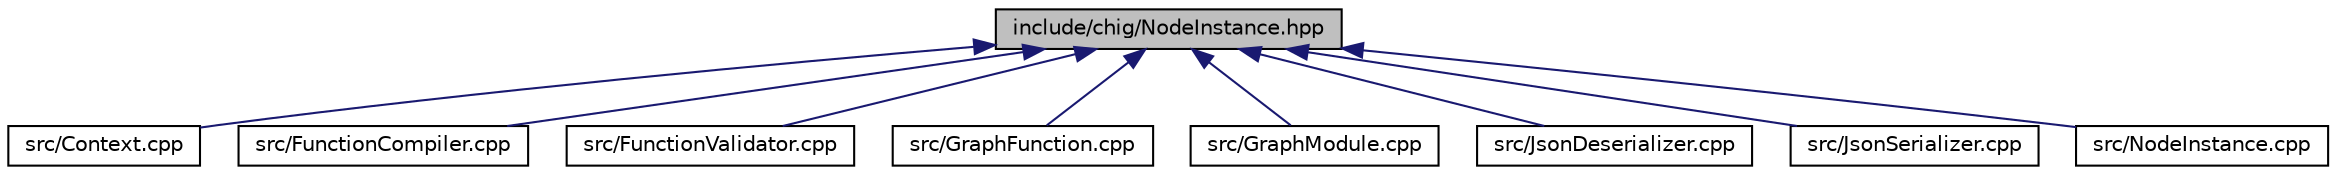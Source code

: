 digraph "include/chig/NodeInstance.hpp"
{
 // INTERACTIVE_SVG=YES
  edge [fontname="Helvetica",fontsize="10",labelfontname="Helvetica",labelfontsize="10"];
  node [fontname="Helvetica",fontsize="10",shape=record];
  Node29 [label="include/chig/NodeInstance.hpp",height=0.2,width=0.4,color="black", fillcolor="grey75", style="filled", fontcolor="black"];
  Node29 -> Node30 [dir="back",color="midnightblue",fontsize="10",style="solid",fontname="Helvetica"];
  Node30 [label="src/Context.cpp",height=0.2,width=0.4,color="black", fillcolor="white", style="filled",URL="$Context_8cpp.html"];
  Node29 -> Node31 [dir="back",color="midnightblue",fontsize="10",style="solid",fontname="Helvetica"];
  Node31 [label="src/FunctionCompiler.cpp",height=0.2,width=0.4,color="black", fillcolor="white", style="filled",URL="$FunctionCompiler_8cpp.html"];
  Node29 -> Node32 [dir="back",color="midnightblue",fontsize="10",style="solid",fontname="Helvetica"];
  Node32 [label="src/FunctionValidator.cpp",height=0.2,width=0.4,color="black", fillcolor="white", style="filled",URL="$FunctionValidator_8cpp.html"];
  Node29 -> Node33 [dir="back",color="midnightblue",fontsize="10",style="solid",fontname="Helvetica"];
  Node33 [label="src/GraphFunction.cpp",height=0.2,width=0.4,color="black", fillcolor="white", style="filled",URL="$GraphFunction_8cpp.html"];
  Node29 -> Node34 [dir="back",color="midnightblue",fontsize="10",style="solid",fontname="Helvetica"];
  Node34 [label="src/GraphModule.cpp",height=0.2,width=0.4,color="black", fillcolor="white", style="filled",URL="$GraphModule_8cpp.html"];
  Node29 -> Node35 [dir="back",color="midnightblue",fontsize="10",style="solid",fontname="Helvetica"];
  Node35 [label="src/JsonDeserializer.cpp",height=0.2,width=0.4,color="black", fillcolor="white", style="filled",URL="$JsonDeserializer_8cpp_source.html"];
  Node29 -> Node36 [dir="back",color="midnightblue",fontsize="10",style="solid",fontname="Helvetica"];
  Node36 [label="src/JsonSerializer.cpp",height=0.2,width=0.4,color="black", fillcolor="white", style="filled",URL="$JsonSerializer_8cpp_source.html"];
  Node29 -> Node37 [dir="back",color="midnightblue",fontsize="10",style="solid",fontname="Helvetica"];
  Node37 [label="src/NodeInstance.cpp",height=0.2,width=0.4,color="black", fillcolor="white", style="filled",URL="$NodeInstance_8cpp.html"];
}
